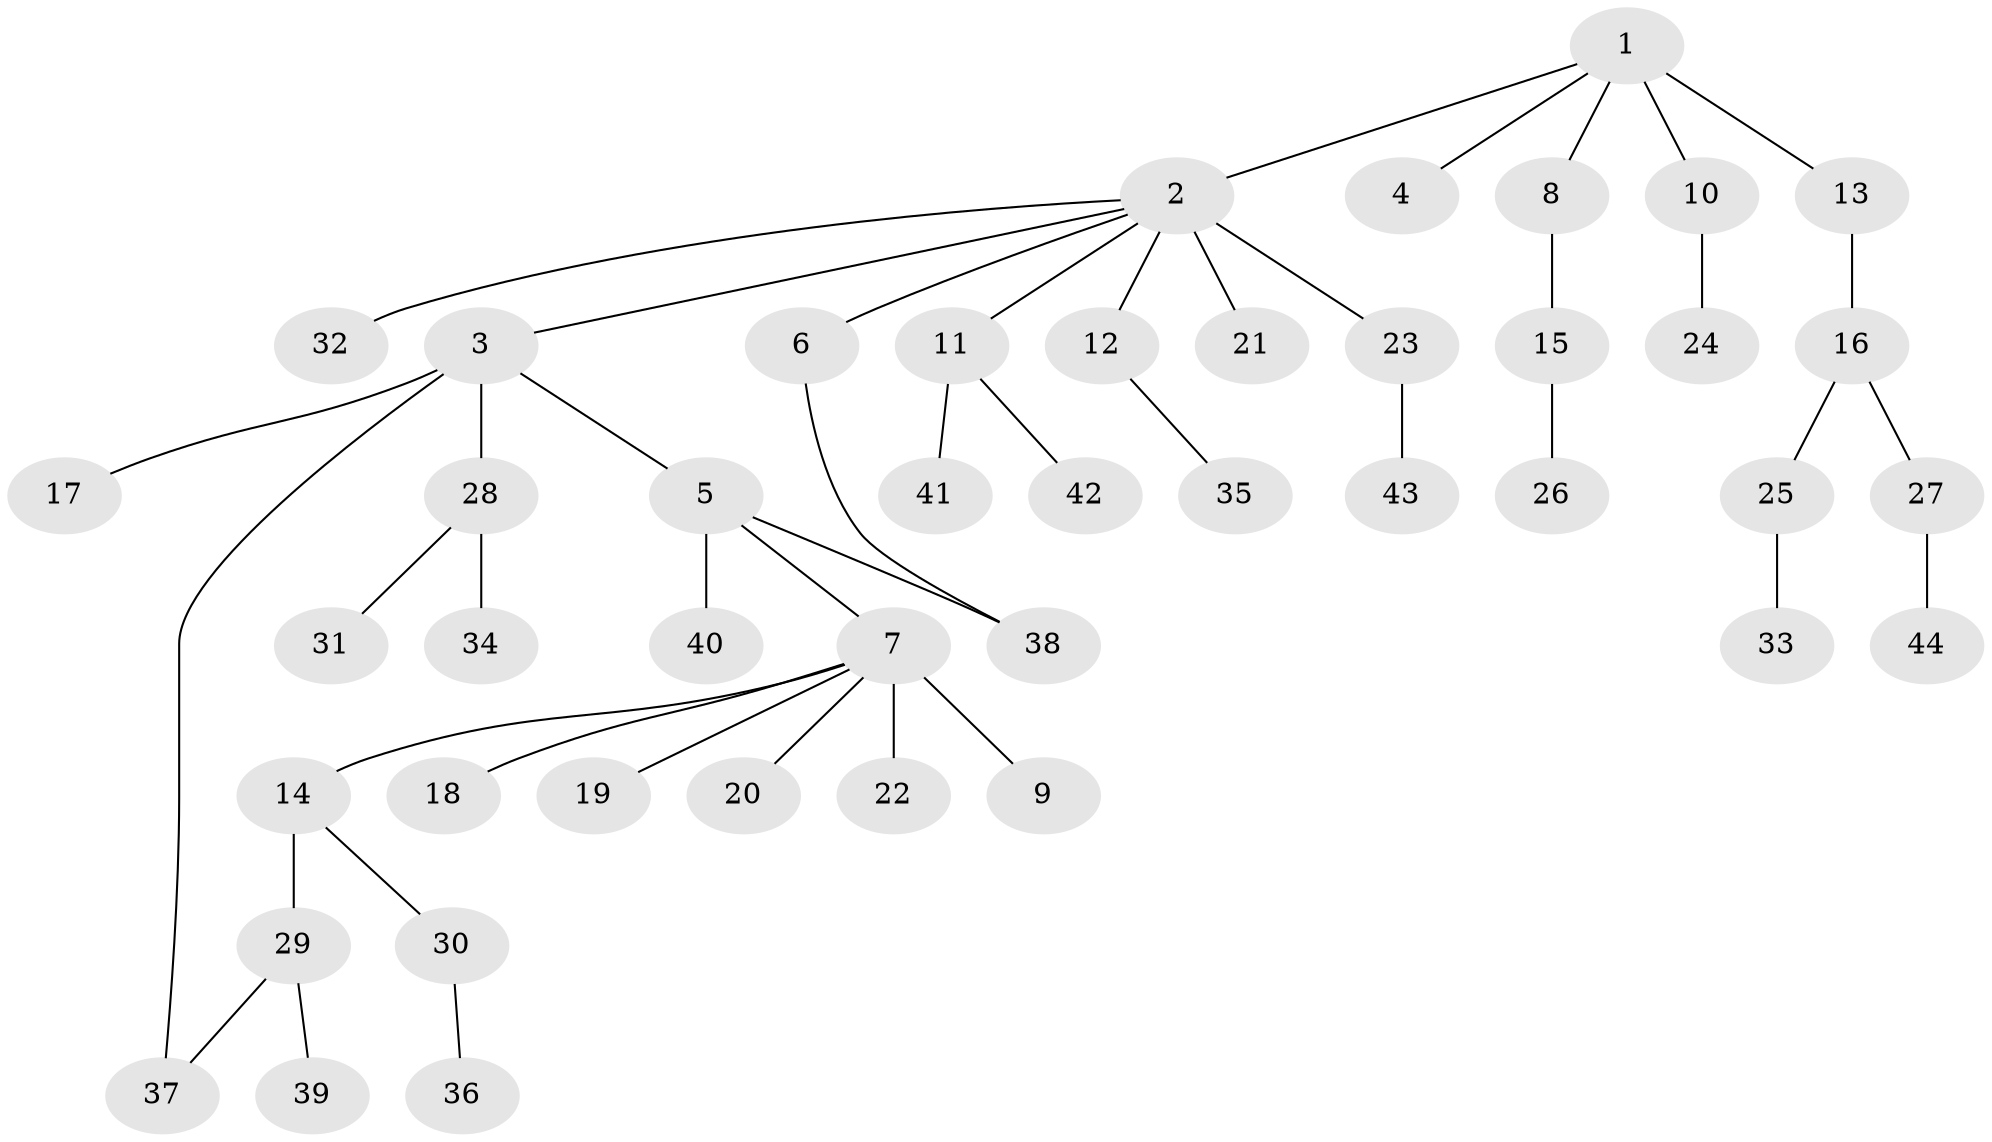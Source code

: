 // original degree distribution, {7: 0.023255813953488372, 11: 0.011627906976744186, 2: 0.13953488372093023, 5: 0.023255813953488372, 3: 0.13953488372093023, 14: 0.011627906976744186, 4: 0.03488372093023256, 1: 0.6162790697674418}
// Generated by graph-tools (version 1.1) at 2025/35/03/09/25 02:35:47]
// undirected, 44 vertices, 45 edges
graph export_dot {
graph [start="1"]
  node [color=gray90,style=filled];
  1;
  2;
  3;
  4;
  5;
  6;
  7;
  8;
  9;
  10;
  11;
  12;
  13;
  14;
  15;
  16;
  17;
  18;
  19;
  20;
  21;
  22;
  23;
  24;
  25;
  26;
  27;
  28;
  29;
  30;
  31;
  32;
  33;
  34;
  35;
  36;
  37;
  38;
  39;
  40;
  41;
  42;
  43;
  44;
  1 -- 2 [weight=1.0];
  1 -- 4 [weight=1.0];
  1 -- 8 [weight=1.0];
  1 -- 10 [weight=1.0];
  1 -- 13 [weight=2.0];
  2 -- 3 [weight=1.0];
  2 -- 6 [weight=1.0];
  2 -- 11 [weight=1.0];
  2 -- 12 [weight=1.0];
  2 -- 21 [weight=3.0];
  2 -- 23 [weight=1.0];
  2 -- 32 [weight=1.0];
  3 -- 5 [weight=1.0];
  3 -- 17 [weight=2.0];
  3 -- 28 [weight=1.0];
  3 -- 37 [weight=1.0];
  5 -- 7 [weight=1.0];
  5 -- 38 [weight=1.0];
  5 -- 40 [weight=1.0];
  6 -- 38 [weight=1.0];
  7 -- 9 [weight=1.0];
  7 -- 14 [weight=1.0];
  7 -- 18 [weight=1.0];
  7 -- 19 [weight=1.0];
  7 -- 20 [weight=1.0];
  7 -- 22 [weight=7.0];
  8 -- 15 [weight=1.0];
  10 -- 24 [weight=1.0];
  11 -- 41 [weight=1.0];
  11 -- 42 [weight=1.0];
  12 -- 35 [weight=1.0];
  13 -- 16 [weight=1.0];
  14 -- 29 [weight=1.0];
  14 -- 30 [weight=1.0];
  15 -- 26 [weight=1.0];
  16 -- 25 [weight=1.0];
  16 -- 27 [weight=1.0];
  23 -- 43 [weight=1.0];
  25 -- 33 [weight=1.0];
  27 -- 44 [weight=1.0];
  28 -- 31 [weight=1.0];
  28 -- 34 [weight=2.0];
  29 -- 37 [weight=1.0];
  29 -- 39 [weight=1.0];
  30 -- 36 [weight=1.0];
}

